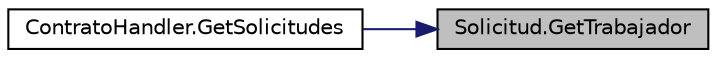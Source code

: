 digraph "Solicitud.GetTrabajador"
{
 // INTERACTIVE_SVG=YES
 // LATEX_PDF_SIZE
  edge [fontname="Helvetica",fontsize="10",labelfontname="Helvetica",labelfontsize="10"];
  node [fontname="Helvetica",fontsize="10",shape=record];
  rankdir="RL";
  Node1 [label="Solicitud.GetTrabajador",height=0.2,width=0.4,color="black", fillcolor="grey75", style="filled", fontcolor="black",tooltip="Método para obtener Trabajador que busca la Solicitud"];
  Node1 -> Node2 [dir="back",color="midnightblue",fontsize="10",style="solid",fontname="Helvetica"];
  Node2 [label="ContratoHandler.GetSolicitudes",height=0.2,width=0.4,color="black", fillcolor="white", style="filled",URL="$classContratoHandler.html#a5b4f4057c4cb04de26ce17de67a1599a",tooltip="Método para mostrar solicitudes"];
}
